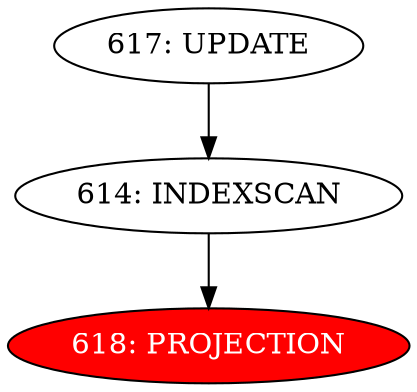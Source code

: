 digraph name {
614 [label="614: INDEXSCAN" ];
614 -> 618;
618 [label="618: PROJECTION" fontcolor="white" style="filled" fillcolor="red"];
617 [label="617: UPDATE" ];
617 -> 614;

}

